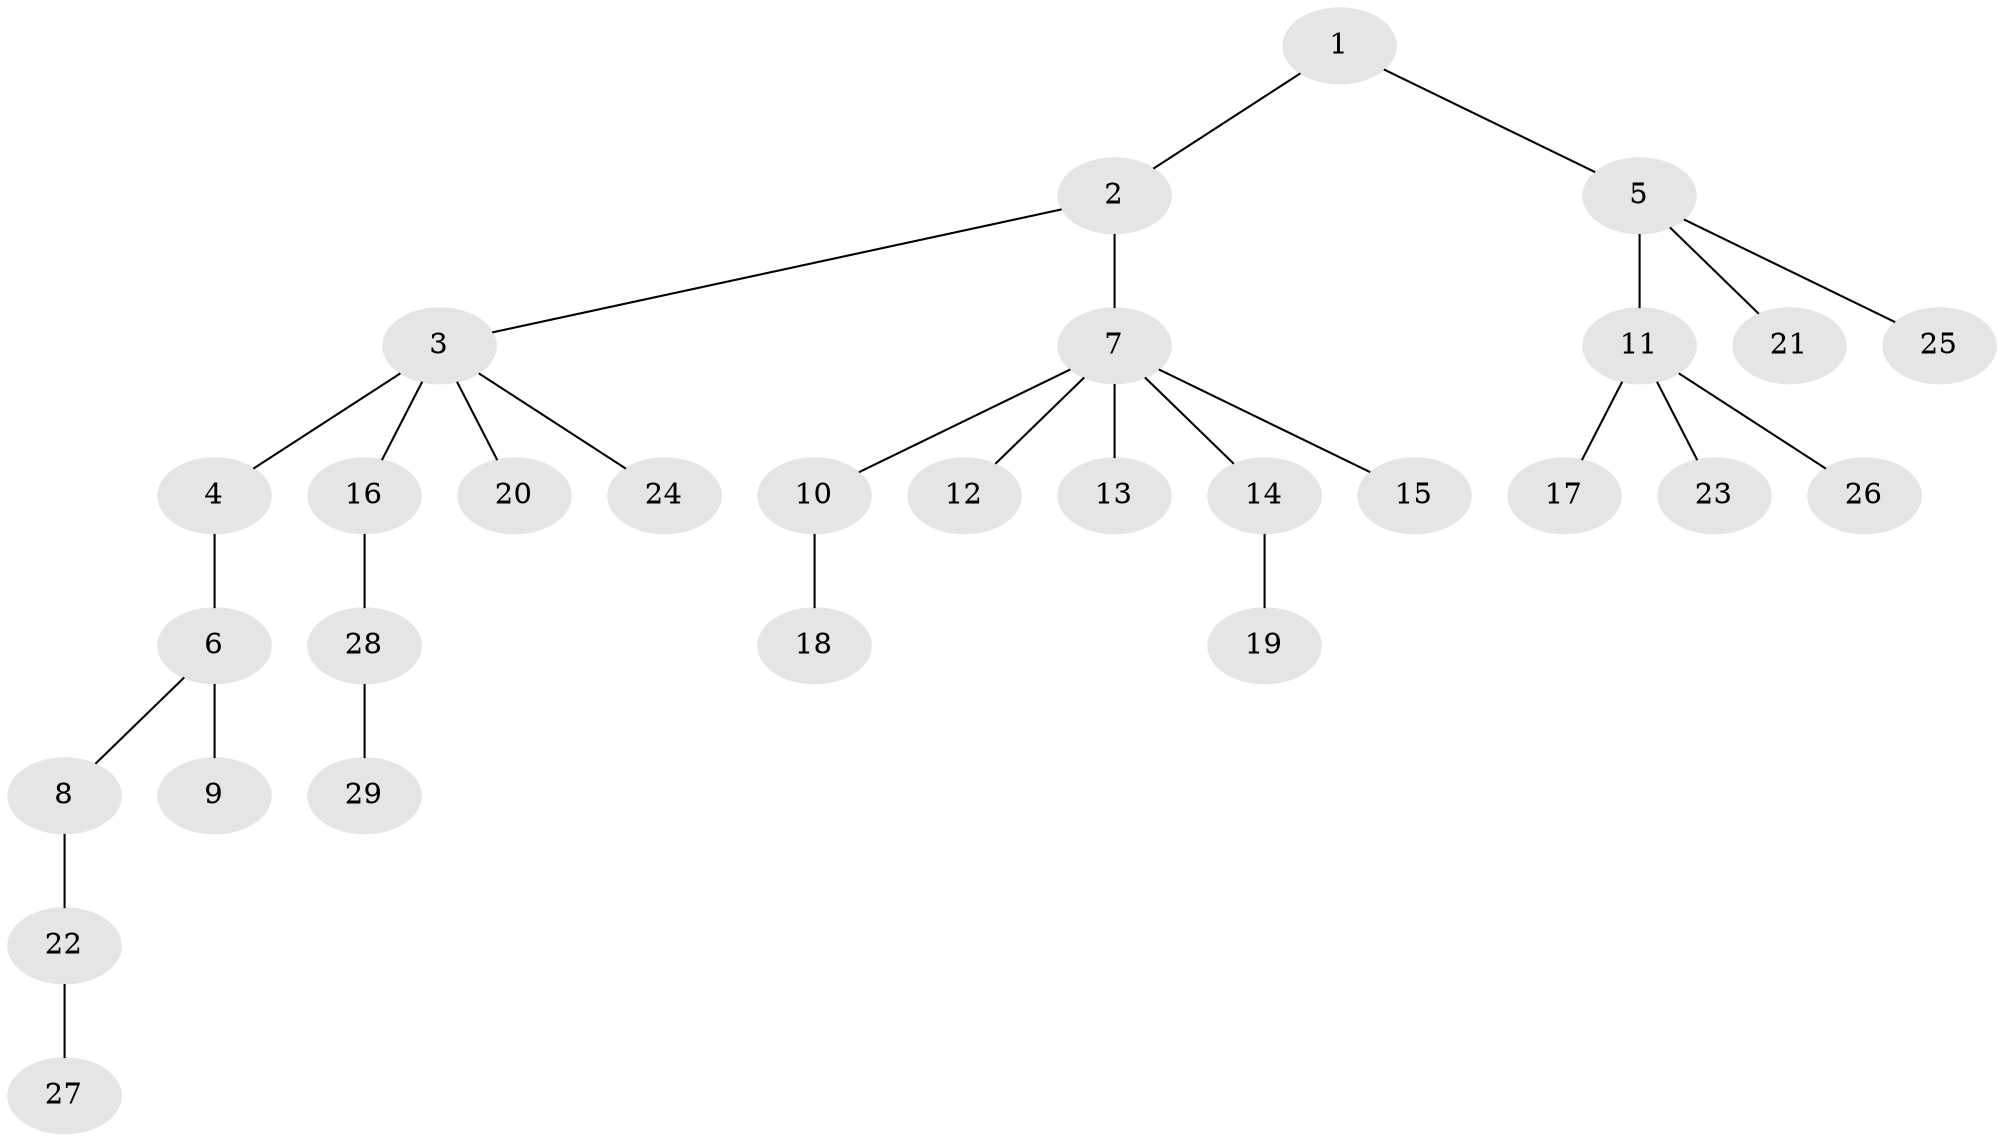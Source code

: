 // original degree distribution, {3: 0.10344827586206896, 4: 0.05172413793103448, 2: 0.3620689655172414, 6: 0.034482758620689655, 5: 0.017241379310344827, 1: 0.43103448275862066}
// Generated by graph-tools (version 1.1) at 2025/36/03/09/25 02:36:41]
// undirected, 29 vertices, 28 edges
graph export_dot {
graph [start="1"]
  node [color=gray90,style=filled];
  1;
  2;
  3;
  4;
  5;
  6;
  7;
  8;
  9;
  10;
  11;
  12;
  13;
  14;
  15;
  16;
  17;
  18;
  19;
  20;
  21;
  22;
  23;
  24;
  25;
  26;
  27;
  28;
  29;
  1 -- 2 [weight=1.0];
  1 -- 5 [weight=1.0];
  2 -- 3 [weight=1.0];
  2 -- 7 [weight=1.0];
  3 -- 4 [weight=1.0];
  3 -- 16 [weight=2.0];
  3 -- 20 [weight=1.0];
  3 -- 24 [weight=1.0];
  4 -- 6 [weight=3.0];
  5 -- 11 [weight=2.0];
  5 -- 21 [weight=1.0];
  5 -- 25 [weight=1.0];
  6 -- 8 [weight=1.0];
  6 -- 9 [weight=1.0];
  7 -- 10 [weight=1.0];
  7 -- 12 [weight=1.0];
  7 -- 13 [weight=1.0];
  7 -- 14 [weight=1.0];
  7 -- 15 [weight=1.0];
  8 -- 22 [weight=1.0];
  10 -- 18 [weight=1.0];
  11 -- 17 [weight=1.0];
  11 -- 23 [weight=1.0];
  11 -- 26 [weight=1.0];
  14 -- 19 [weight=1.0];
  16 -- 28 [weight=1.0];
  22 -- 27 [weight=1.0];
  28 -- 29 [weight=1.0];
}
